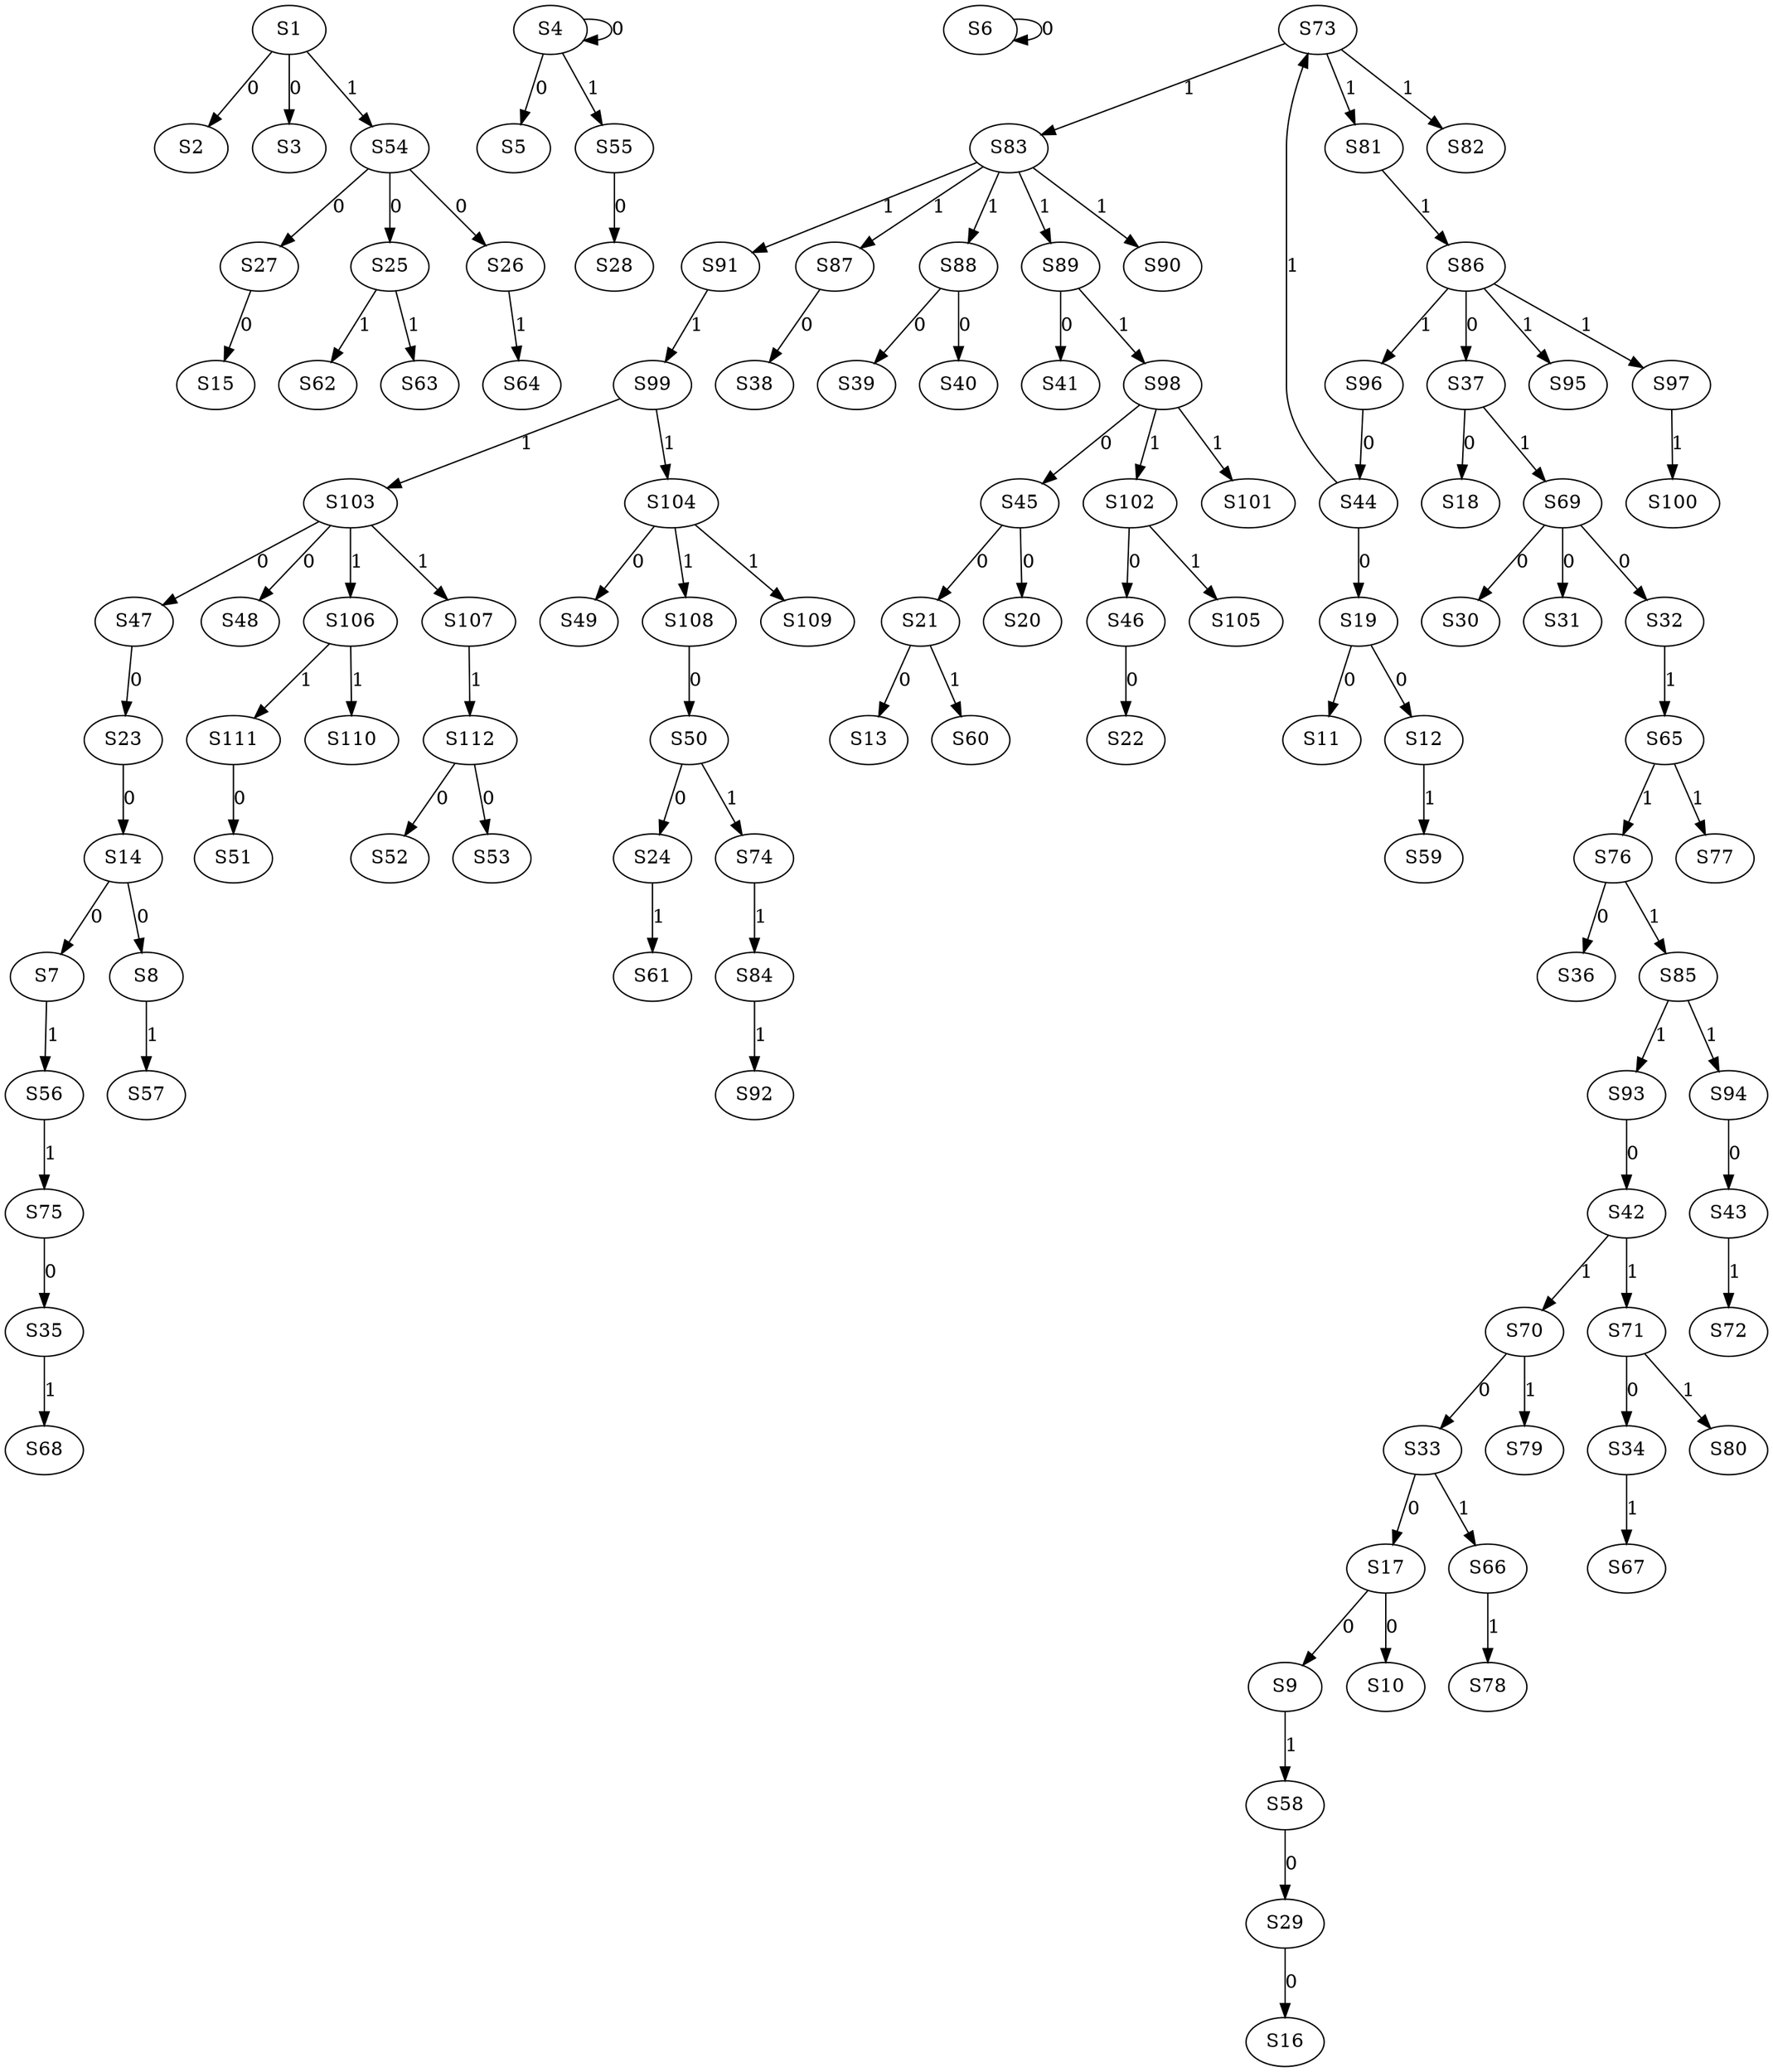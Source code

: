 strict digraph {
	S1 -> S2 [ label = 0 ];
	S1 -> S3 [ label = 0 ];
	S4 -> S4 [ label = 0 ];
	S4 -> S5 [ label = 0 ];
	S6 -> S6 [ label = 0 ];
	S14 -> S7 [ label = 0 ];
	S14 -> S8 [ label = 0 ];
	S17 -> S9 [ label = 0 ];
	S17 -> S10 [ label = 0 ];
	S19 -> S11 [ label = 0 ];
	S19 -> S12 [ label = 0 ];
	S21 -> S13 [ label = 0 ];
	S23 -> S14 [ label = 0 ];
	S27 -> S15 [ label = 0 ];
	S29 -> S16 [ label = 0 ];
	S33 -> S17 [ label = 0 ];
	S37 -> S18 [ label = 0 ];
	S44 -> S19 [ label = 0 ];
	S45 -> S20 [ label = 0 ];
	S45 -> S21 [ label = 0 ];
	S46 -> S22 [ label = 0 ];
	S47 -> S23 [ label = 0 ];
	S50 -> S24 [ label = 0 ];
	S54 -> S25 [ label = 0 ];
	S54 -> S26 [ label = 0 ];
	S54 -> S27 [ label = 0 ];
	S55 -> S28 [ label = 0 ];
	S58 -> S29 [ label = 0 ];
	S69 -> S30 [ label = 0 ];
	S69 -> S31 [ label = 0 ];
	S69 -> S32 [ label = 0 ];
	S70 -> S33 [ label = 0 ];
	S71 -> S34 [ label = 0 ];
	S75 -> S35 [ label = 0 ];
	S76 -> S36 [ label = 0 ];
	S86 -> S37 [ label = 0 ];
	S87 -> S38 [ label = 0 ];
	S88 -> S39 [ label = 0 ];
	S88 -> S40 [ label = 0 ];
	S89 -> S41 [ label = 0 ];
	S93 -> S42 [ label = 0 ];
	S94 -> S43 [ label = 0 ];
	S96 -> S44 [ label = 0 ];
	S98 -> S45 [ label = 0 ];
	S102 -> S46 [ label = 0 ];
	S103 -> S47 [ label = 0 ];
	S103 -> S48 [ label = 0 ];
	S104 -> S49 [ label = 0 ];
	S108 -> S50 [ label = 0 ];
	S111 -> S51 [ label = 0 ];
	S112 -> S52 [ label = 0 ];
	S112 -> S53 [ label = 0 ];
	S1 -> S54 [ label = 1 ];
	S4 -> S55 [ label = 1 ];
	S7 -> S56 [ label = 1 ];
	S8 -> S57 [ label = 1 ];
	S9 -> S58 [ label = 1 ];
	S12 -> S59 [ label = 1 ];
	S21 -> S60 [ label = 1 ];
	S24 -> S61 [ label = 1 ];
	S25 -> S62 [ label = 1 ];
	S25 -> S63 [ label = 1 ];
	S26 -> S64 [ label = 1 ];
	S32 -> S65 [ label = 1 ];
	S33 -> S66 [ label = 1 ];
	S34 -> S67 [ label = 1 ];
	S35 -> S68 [ label = 1 ];
	S37 -> S69 [ label = 1 ];
	S42 -> S70 [ label = 1 ];
	S42 -> S71 [ label = 1 ];
	S43 -> S72 [ label = 1 ];
	S44 -> S73 [ label = 1 ];
	S50 -> S74 [ label = 1 ];
	S56 -> S75 [ label = 1 ];
	S65 -> S76 [ label = 1 ];
	S65 -> S77 [ label = 1 ];
	S66 -> S78 [ label = 1 ];
	S70 -> S79 [ label = 1 ];
	S71 -> S80 [ label = 1 ];
	S73 -> S81 [ label = 1 ];
	S73 -> S82 [ label = 1 ];
	S73 -> S83 [ label = 1 ];
	S74 -> S84 [ label = 1 ];
	S76 -> S85 [ label = 1 ];
	S81 -> S86 [ label = 1 ];
	S83 -> S87 [ label = 1 ];
	S83 -> S88 [ label = 1 ];
	S83 -> S89 [ label = 1 ];
	S83 -> S90 [ label = 1 ];
	S83 -> S91 [ label = 1 ];
	S84 -> S92 [ label = 1 ];
	S85 -> S93 [ label = 1 ];
	S85 -> S94 [ label = 1 ];
	S86 -> S95 [ label = 1 ];
	S86 -> S96 [ label = 1 ];
	S86 -> S97 [ label = 1 ];
	S89 -> S98 [ label = 1 ];
	S91 -> S99 [ label = 1 ];
	S97 -> S100 [ label = 1 ];
	S98 -> S101 [ label = 1 ];
	S98 -> S102 [ label = 1 ];
	S99 -> S103 [ label = 1 ];
	S99 -> S104 [ label = 1 ];
	S102 -> S105 [ label = 1 ];
	S103 -> S106 [ label = 1 ];
	S103 -> S107 [ label = 1 ];
	S104 -> S108 [ label = 1 ];
	S104 -> S109 [ label = 1 ];
	S106 -> S110 [ label = 1 ];
	S106 -> S111 [ label = 1 ];
	S107 -> S112 [ label = 1 ];
}